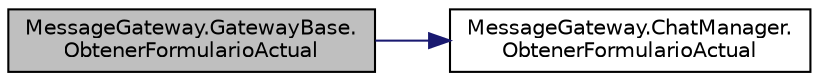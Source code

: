 digraph "MessageGateway.GatewayBase.ObtenerFormularioActual"
{
 // INTERACTIVE_SVG=YES
 // LATEX_PDF_SIZE
  edge [fontname="Helvetica",fontsize="10",labelfontname="Helvetica",labelfontsize="10"];
  node [fontname="Helvetica",fontsize="10",shape=record];
  rankdir="LR";
  Node1 [label="MessageGateway.GatewayBase.\lObtenerFormularioActual",height=0.2,width=0.4,color="black", fillcolor="grey75", style="filled", fontcolor="black",tooltip="Método que retorna el formulario en el que se ubica actualmente la conversación con un usuario."];
  Node1 -> Node2 [color="midnightblue",fontsize="10",style="solid",fontname="Helvetica"];
  Node2 [label="MessageGateway.ChatManager.\lObtenerFormularioActual",height=0.2,width=0.4,color="black", fillcolor="white", style="filled",URL="$classMessageGateway_1_1ChatManager.html#a3bda66b897069682e9cb691028df0ad6",tooltip="Método que retorna el formulario en el que se ubica actualmente la conversación con un usuario."];
}
